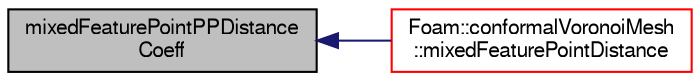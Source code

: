 digraph "mixedFeaturePointPPDistanceCoeff"
{
  bgcolor="transparent";
  edge [fontname="FreeSans",fontsize="10",labelfontname="FreeSans",labelfontsize="10"];
  node [fontname="FreeSans",fontsize="10",shape=record];
  rankdir="LR";
  Node11 [label="mixedFeaturePointPPDistance\lCoeff",height=0.2,width=0.4,color="black", fillcolor="grey75", style="filled", fontcolor="black"];
  Node11 -> Node12 [dir="back",color="midnightblue",fontsize="10",style="solid",fontname="FreeSans"];
  Node12 [label="Foam::conformalVoronoiMesh\l::mixedFeaturePointDistance",height=0.2,width=0.4,color="red",URL="$a31450.html#a55b1c1b352f990c0d726c52ec68a1688",tooltip="Return the local mixed feature point placement distance. "];
}
